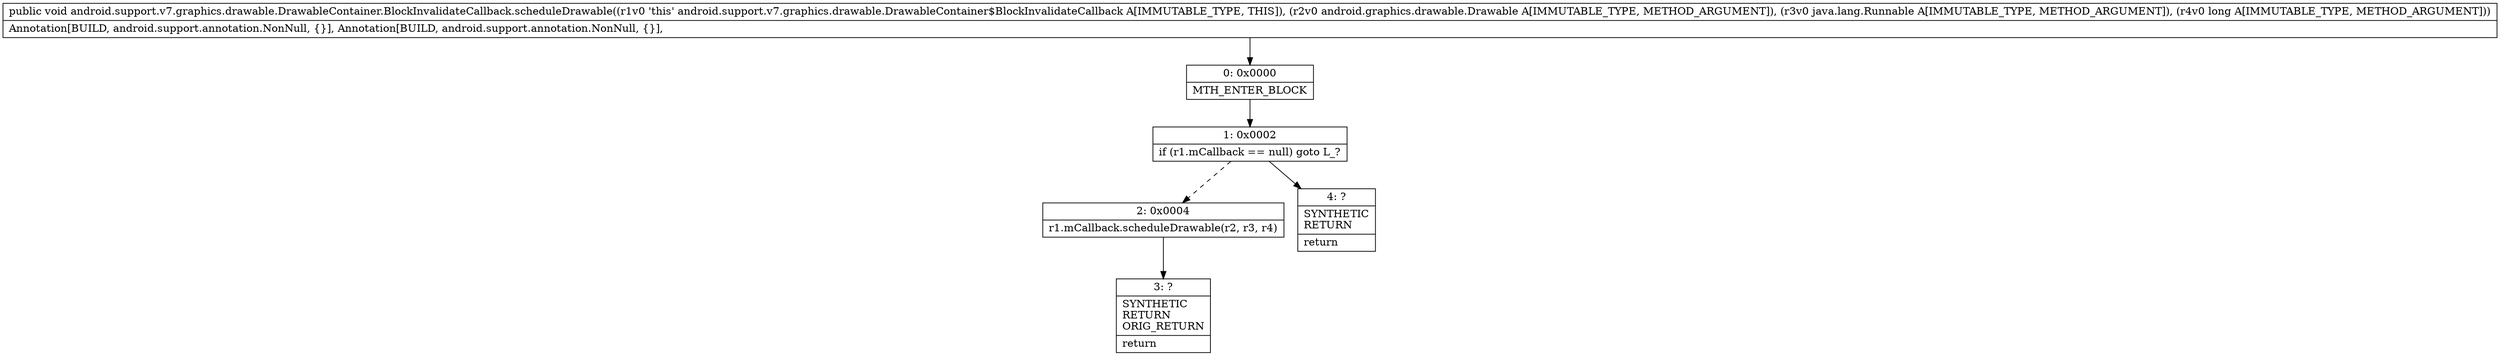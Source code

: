 digraph "CFG forandroid.support.v7.graphics.drawable.DrawableContainer.BlockInvalidateCallback.scheduleDrawable(Landroid\/graphics\/drawable\/Drawable;Ljava\/lang\/Runnable;J)V" {
Node_0 [shape=record,label="{0\:\ 0x0000|MTH_ENTER_BLOCK\l}"];
Node_1 [shape=record,label="{1\:\ 0x0002|if (r1.mCallback == null) goto L_?\l}"];
Node_2 [shape=record,label="{2\:\ 0x0004|r1.mCallback.scheduleDrawable(r2, r3, r4)\l}"];
Node_3 [shape=record,label="{3\:\ ?|SYNTHETIC\lRETURN\lORIG_RETURN\l|return\l}"];
Node_4 [shape=record,label="{4\:\ ?|SYNTHETIC\lRETURN\l|return\l}"];
MethodNode[shape=record,label="{public void android.support.v7.graphics.drawable.DrawableContainer.BlockInvalidateCallback.scheduleDrawable((r1v0 'this' android.support.v7.graphics.drawable.DrawableContainer$BlockInvalidateCallback A[IMMUTABLE_TYPE, THIS]), (r2v0 android.graphics.drawable.Drawable A[IMMUTABLE_TYPE, METHOD_ARGUMENT]), (r3v0 java.lang.Runnable A[IMMUTABLE_TYPE, METHOD_ARGUMENT]), (r4v0 long A[IMMUTABLE_TYPE, METHOD_ARGUMENT]))  | Annotation[BUILD, android.support.annotation.NonNull, \{\}], Annotation[BUILD, android.support.annotation.NonNull, \{\}], \l}"];
MethodNode -> Node_0;
Node_0 -> Node_1;
Node_1 -> Node_2[style=dashed];
Node_1 -> Node_4;
Node_2 -> Node_3;
}

